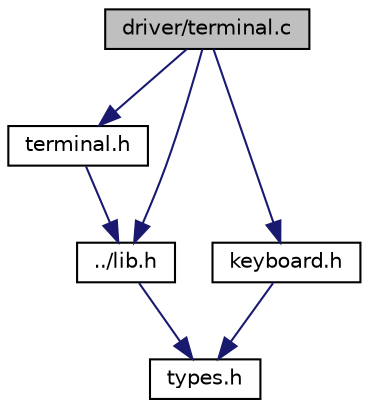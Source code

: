 digraph "driver/terminal.c"
{
  edge [fontname="Helvetica",fontsize="10",labelfontname="Helvetica",labelfontsize="10"];
  node [fontname="Helvetica",fontsize="10",shape=record];
  Node0 [label="driver/terminal.c",height=0.2,width=0.4,color="black", fillcolor="grey75", style="filled", fontcolor="black"];
  Node0 -> Node1 [color="midnightblue",fontsize="10",style="solid",fontname="Helvetica"];
  Node1 [label="terminal.h",height=0.2,width=0.4,color="black", fillcolor="white", style="filled",URL="$terminal_8h.html"];
  Node1 -> Node2 [color="midnightblue",fontsize="10",style="solid",fontname="Helvetica"];
  Node2 [label="../lib.h",height=0.2,width=0.4,color="black", fillcolor="white", style="filled",URL="$lib_8h.html"];
  Node2 -> Node3 [color="midnightblue",fontsize="10",style="solid",fontname="Helvetica"];
  Node3 [label="types.h",height=0.2,width=0.4,color="black", fillcolor="white", style="filled",URL="$types_8h.html"];
  Node0 -> Node4 [color="midnightblue",fontsize="10",style="solid",fontname="Helvetica"];
  Node4 [label="keyboard.h",height=0.2,width=0.4,color="black", fillcolor="white", style="filled",URL="$keyboard_8h.html"];
  Node4 -> Node3 [color="midnightblue",fontsize="10",style="solid",fontname="Helvetica"];
  Node0 -> Node2 [color="midnightblue",fontsize="10",style="solid",fontname="Helvetica"];
}
